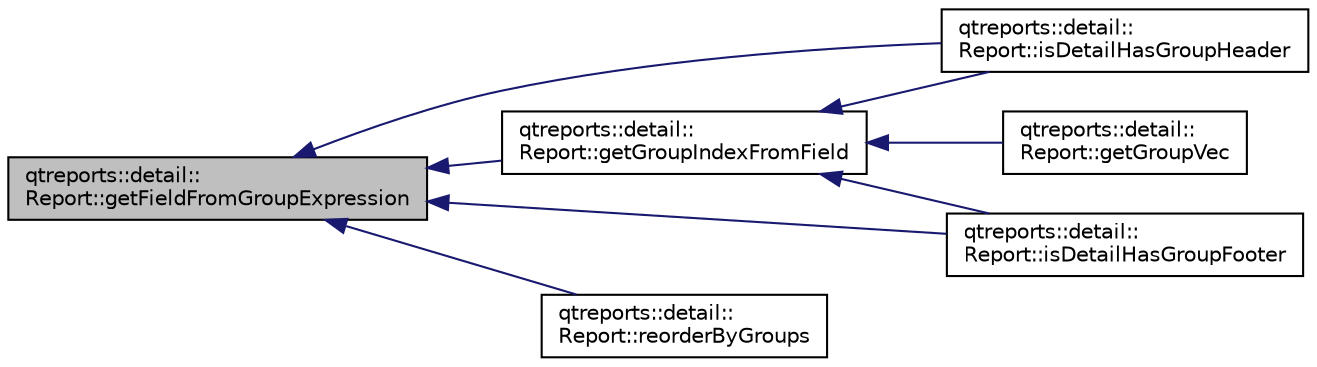 digraph "qtreports::detail::Report::getFieldFromGroupExpression"
{
 // INTERACTIVE_SVG=YES
  bgcolor="transparent";
  edge [fontname="Helvetica",fontsize="10",labelfontname="Helvetica",labelfontsize="10"];
  node [fontname="Helvetica",fontsize="10",shape=record];
  rankdir="LR";
  Node1 [label="qtreports::detail::\lReport::getFieldFromGroupExpression",height=0.2,width=0.4,color="black", fillcolor="grey75", style="filled", fontcolor="black"];
  Node1 -> Node2 [dir="back",color="midnightblue",fontsize="10",style="solid",fontname="Helvetica"];
  Node2 [label="qtreports::detail::\lReport::isDetailHasGroupHeader",height=0.2,width=0.4,color="black",URL="$classqtreports_1_1detail_1_1_report.html#a2317483290ac109877b05e90d8f86835"];
  Node1 -> Node3 [dir="back",color="midnightblue",fontsize="10",style="solid",fontname="Helvetica"];
  Node3 [label="qtreports::detail::\lReport::isDetailHasGroupFooter",height=0.2,width=0.4,color="black",URL="$classqtreports_1_1detail_1_1_report.html#a36b4f8b33892fabbfd4858602bb511e1"];
  Node1 -> Node4 [dir="back",color="midnightblue",fontsize="10",style="solid",fontname="Helvetica"];
  Node4 [label="qtreports::detail::\lReport::reorderByGroups",height=0.2,width=0.4,color="black",URL="$classqtreports_1_1detail_1_1_report.html#aa2eb56a54e9cb57831ab6fb6a7d745ab"];
  Node1 -> Node5 [dir="back",color="midnightblue",fontsize="10",style="solid",fontname="Helvetica"];
  Node5 [label="qtreports::detail::\lReport::getGroupIndexFromField",height=0.2,width=0.4,color="black",URL="$classqtreports_1_1detail_1_1_report.html#a6bec8b279652c93ca97fbc981a1bbde6"];
  Node5 -> Node2 [dir="back",color="midnightblue",fontsize="10",style="solid",fontname="Helvetica"];
  Node5 -> Node3 [dir="back",color="midnightblue",fontsize="10",style="solid",fontname="Helvetica"];
  Node5 -> Node6 [dir="back",color="midnightblue",fontsize="10",style="solid",fontname="Helvetica"];
  Node6 [label="qtreports::detail::\lReport::getGroupVec",height=0.2,width=0.4,color="black",URL="$classqtreports_1_1detail_1_1_report.html#a963b1c807eb08e9b8b38b842d27acca0"];
}
